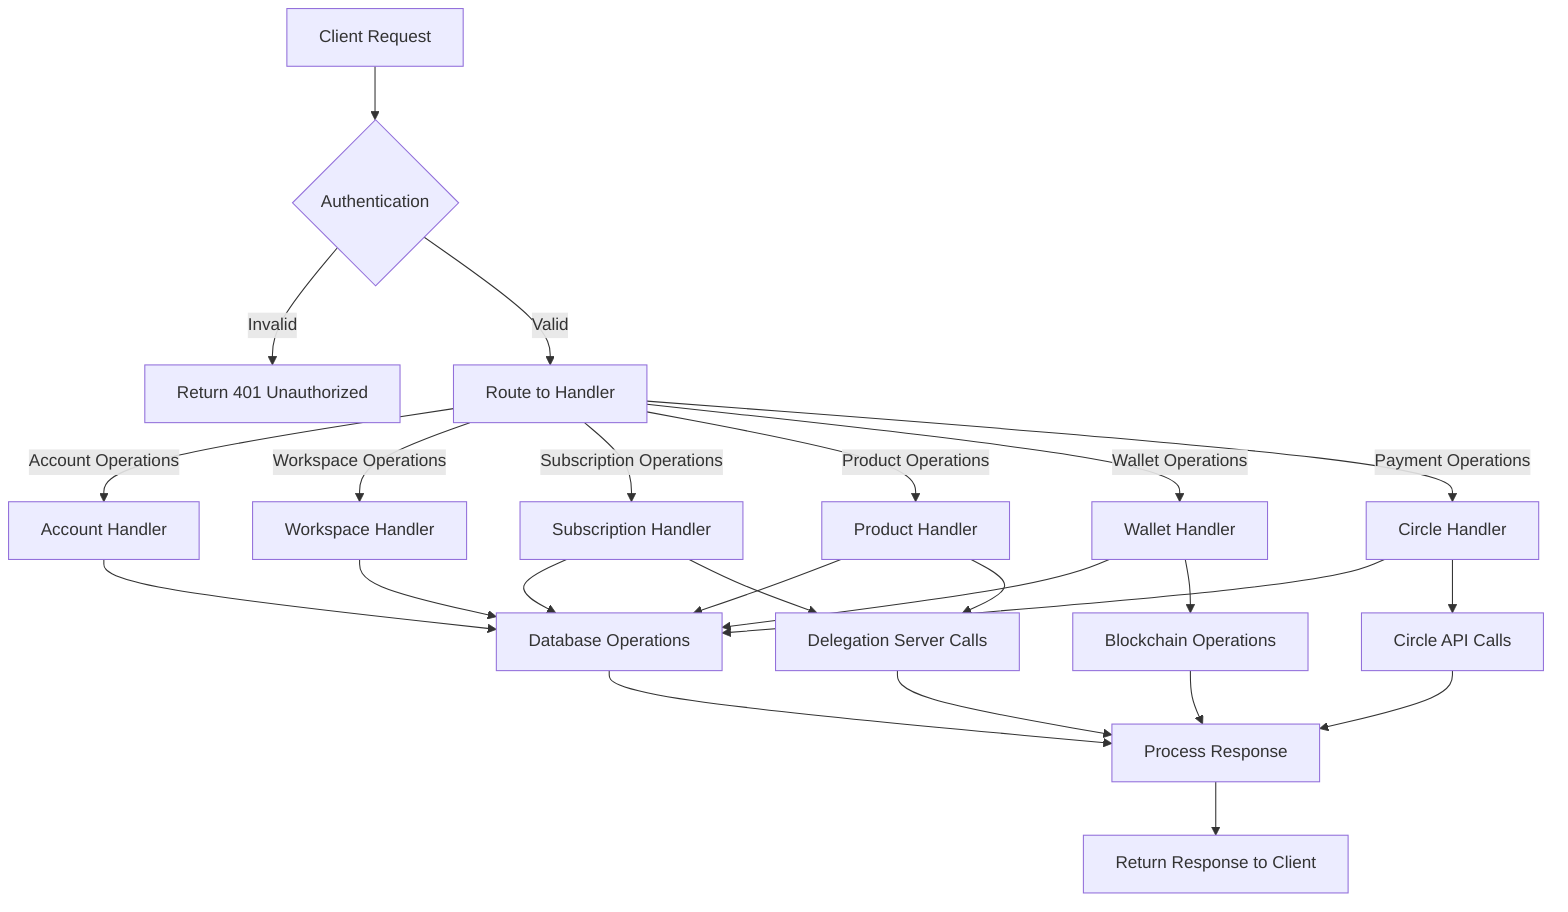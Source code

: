 flowchart TD
    A[Client Request] --> B{Authentication}
    B -->|Invalid| C[Return 401 Unauthorized]
    B -->|Valid| D[Route to Handler]
    
    D -->|Account Operations| E[Account Handler]
    D -->|Workspace Operations| F[Workspace Handler]
    D -->|Subscription Operations| G[Subscription Handler]
    D -->|Product Operations| H[Product Handler]
    D -->|Wallet Operations| I[Wallet Handler]
    D -->|Payment Operations| J[Circle Handler]
    
    E & F & G & H & I & J --> K[Database Operations]
    G & H --> L[Delegation Server Calls]
    J --> M[Circle API Calls]
    I --> N[Blockchain Operations]
    
    K & L & M & N --> O[Process Response]
    O --> P[Return Response to Client]